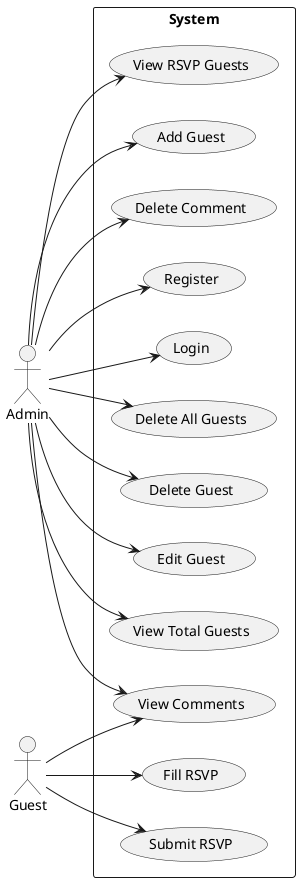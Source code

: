 @startuml usecasediagram
left to right direction

actor User as "Admin"
actor Guest

rectangle "System" {
    (Register)
    (Login)
    (Delete All Guests)
    (Delete Guest)
    (Edit Guest)
    (View Total Guests)
    (View RSVP Guests)
    (Add Guest)
    (View Comments)
    (Delete Comment)
    (Fill RSVP)
    (Submit RSVP)
}

User  --> (Register)
User  --> (Login)
User  --> (Delete All Guests)
User  --> (Delete Guest)
User  --> (Edit Guest)
User  --> (View Total Guests)
User  --> (View RSVP Guests)
User  --> (Add Guest)
User  --> (View Comments)
User  --> (Delete Comment)

Guest --> (Fill RSVP)
Guest --> (Submit RSVP)
Guest --> (View Comments)

@enduml